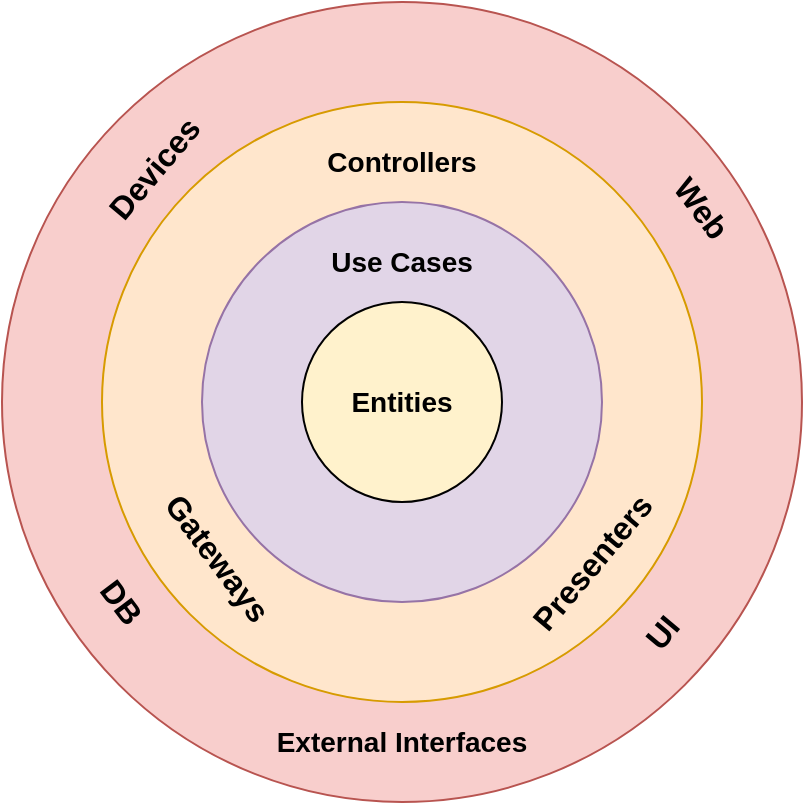 <mxfile version="13.3.9" type="device"><diagram id="X8Ldh0YJBJTgAtryyvzB" name="Page-1"><mxGraphModel dx="852" dy="494" grid="1" gridSize="10" guides="1" tooltips="1" connect="1" arrows="1" fold="1" page="1" pageScale="1" pageWidth="850" pageHeight="1100" math="0" shadow="0"><root><mxCell id="0"/><mxCell id="1" parent="0"/><mxCell id="WI0CDLAmYGxVV7XR649D-8" value="" style="ellipse;whiteSpace=wrap;html=1;aspect=fixed;fillColor=#f8cecc;strokeColor=#b85450;" parent="1" vertex="1"><mxGeometry x="53" y="30" width="400" height="400" as="geometry"/></mxCell><mxCell id="WI0CDLAmYGxVV7XR649D-9" value="" style="ellipse;whiteSpace=wrap;html=1;aspect=fixed;fillColor=#ffe6cc;strokeColor=#d79b00;" parent="1" vertex="1"><mxGeometry x="103" y="80" width="300" height="300" as="geometry"/></mxCell><mxCell id="WI0CDLAmYGxVV7XR649D-10" value="" style="ellipse;whiteSpace=wrap;html=1;aspect=fixed;fillColor=#e1d5e7;fontStyle=1;fontSize=14;strokeColor=#9673a6;" parent="1" vertex="1"><mxGeometry x="153" y="130" width="200" height="200" as="geometry"/></mxCell><mxCell id="WI0CDLAmYGxVV7XR649D-13" value="Controllers" style="text;html=1;strokeColor=none;fillColor=none;align=center;verticalAlign=middle;whiteSpace=wrap;rounded=0;fontStyle=1;fontSize=14;" parent="1" vertex="1"><mxGeometry x="173" y="100" width="160" height="20" as="geometry"/></mxCell><mxCell id="WI0CDLAmYGxVV7XR649D-21" value="DB" style="text;html=1;strokeColor=none;fillColor=none;align=center;verticalAlign=middle;whiteSpace=wrap;rounded=0;rotation=53;fontStyle=1;fontSize=16;" parent="1" vertex="1"><mxGeometry x="93" y="320" width="40" height="20" as="geometry"/></mxCell><mxCell id="WI0CDLAmYGxVV7XR649D-22" value="UI" style="text;html=1;strokeColor=none;fillColor=none;align=center;verticalAlign=middle;whiteSpace=wrap;rounded=0;rotation=310;fontStyle=1;fontSize=16;" parent="1" vertex="1"><mxGeometry x="363" y="335" width="40" height="20" as="geometry"/></mxCell><mxCell id="WI0CDLAmYGxVV7XR649D-23" value="Entities" style="ellipse;whiteSpace=wrap;html=1;aspect=fixed;fillColor=#FFF2CC;fontStyle=1;fontSize=14;" parent="1" vertex="1"><mxGeometry x="203" y="180" width="100" height="100" as="geometry"/></mxCell><mxCell id="WI0CDLAmYGxVV7XR649D-24" value="Use Cases" style="text;html=1;strokeColor=none;fillColor=none;align=center;verticalAlign=middle;whiteSpace=wrap;rounded=0;fontStyle=1;fontSize=14;" parent="1" vertex="1"><mxGeometry x="173" y="150" width="160" height="20" as="geometry"/></mxCell><mxCell id="PHmCzCpUCthD_Q890sa5-1" value="Devices" style="text;html=1;strokeColor=none;fillColor=none;align=center;verticalAlign=middle;whiteSpace=wrap;rounded=0;rotation=310;fontStyle=1;fontSize=16;" parent="1" vertex="1"><mxGeometry x="109" y="103" width="40" height="20" as="geometry"/></mxCell><mxCell id="PHmCzCpUCthD_Q890sa5-2" value="Web" style="text;html=1;strokeColor=none;fillColor=none;align=center;verticalAlign=middle;whiteSpace=wrap;rounded=0;rotation=53;fontStyle=1;fontSize=16;" parent="1" vertex="1"><mxGeometry x="383" y="123" width="40" height="20" as="geometry"/></mxCell><mxCell id="PHmCzCpUCthD_Q890sa5-5" value="External Interfaces" style="text;html=1;strokeColor=none;fillColor=none;align=center;verticalAlign=middle;whiteSpace=wrap;rounded=0;fontStyle=1;fontSize=14;" parent="1" vertex="1"><mxGeometry x="173" y="390" width="160" height="20" as="geometry"/></mxCell><mxCell id="PHmCzCpUCthD_Q890sa5-6" value="Gateways" style="text;html=1;strokeColor=none;fillColor=none;align=center;verticalAlign=middle;whiteSpace=wrap;rounded=0;rotation=53;fontStyle=1;fontSize=16;" parent="1" vertex="1"><mxGeometry x="141" y="298" width="40" height="20" as="geometry"/></mxCell><mxCell id="PHmCzCpUCthD_Q890sa5-7" value="Presenters" style="text;html=1;strokeColor=none;fillColor=none;align=center;verticalAlign=middle;whiteSpace=wrap;rounded=0;rotation=310;fontStyle=1;fontSize=16;" parent="1" vertex="1"><mxGeometry x="328" y="300" width="40" height="20" as="geometry"/></mxCell></root></mxGraphModel></diagram></mxfile>